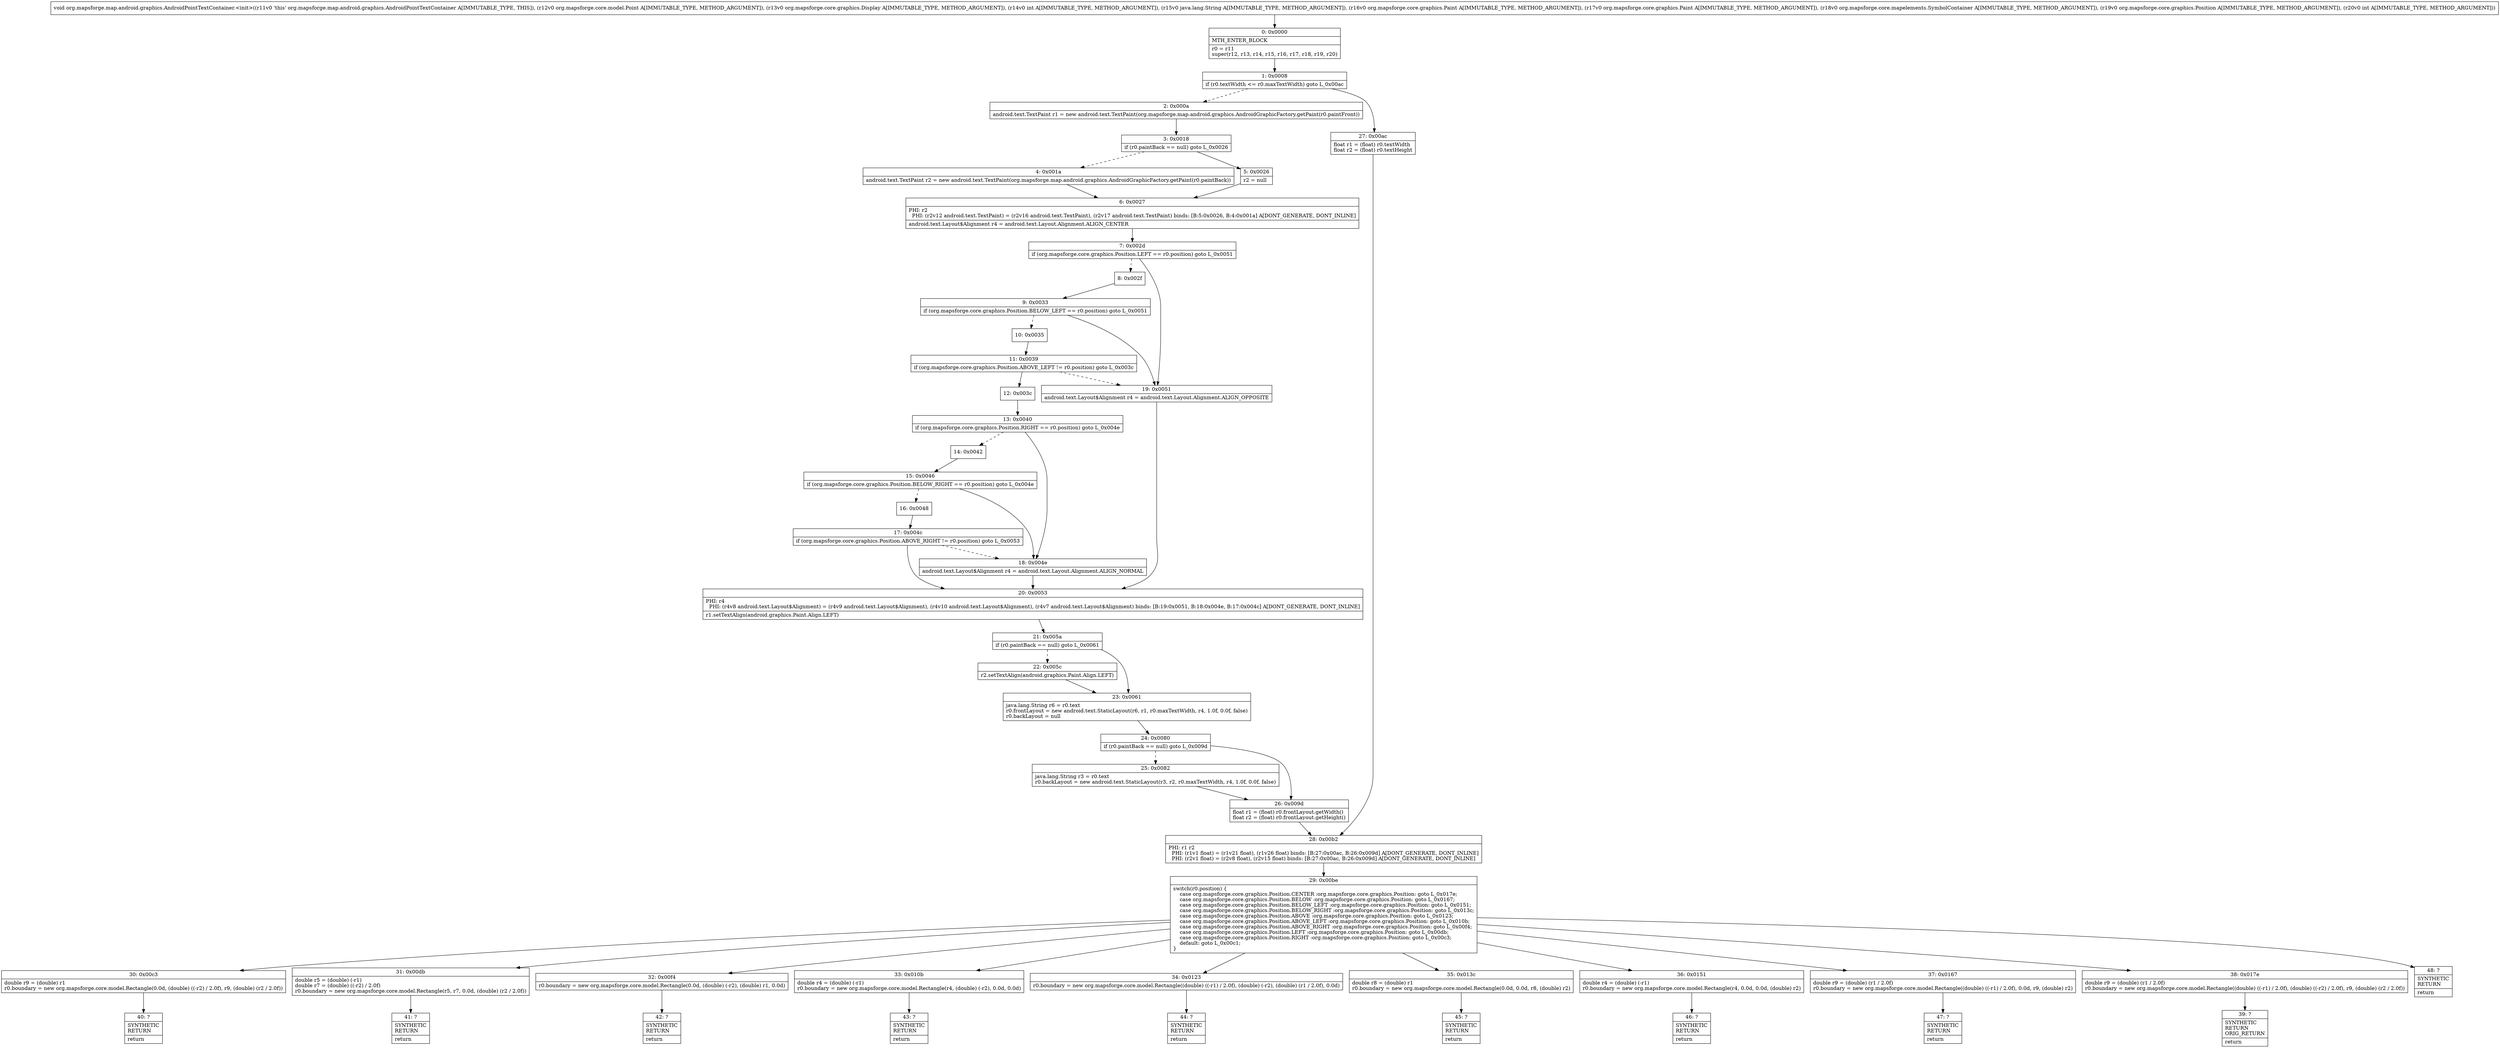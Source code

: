 digraph "CFG fororg.mapsforge.map.android.graphics.AndroidPointTextContainer.\<init\>(Lorg\/mapsforge\/core\/model\/Point;Lorg\/mapsforge\/core\/graphics\/Display;ILjava\/lang\/String;Lorg\/mapsforge\/core\/graphics\/Paint;Lorg\/mapsforge\/core\/graphics\/Paint;Lorg\/mapsforge\/core\/mapelements\/SymbolContainer;Lorg\/mapsforge\/core\/graphics\/Position;I)V" {
Node_0 [shape=record,label="{0\:\ 0x0000|MTH_ENTER_BLOCK\l|r0 = r11\lsuper(r12, r13, r14, r15, r16, r17, r18, r19, r20)\l}"];
Node_1 [shape=record,label="{1\:\ 0x0008|if (r0.textWidth \<= r0.maxTextWidth) goto L_0x00ac\l}"];
Node_2 [shape=record,label="{2\:\ 0x000a|android.text.TextPaint r1 = new android.text.TextPaint(org.mapsforge.map.android.graphics.AndroidGraphicFactory.getPaint(r0.paintFront))\l}"];
Node_3 [shape=record,label="{3\:\ 0x0018|if (r0.paintBack == null) goto L_0x0026\l}"];
Node_4 [shape=record,label="{4\:\ 0x001a|android.text.TextPaint r2 = new android.text.TextPaint(org.mapsforge.map.android.graphics.AndroidGraphicFactory.getPaint(r0.paintBack))\l}"];
Node_5 [shape=record,label="{5\:\ 0x0026|r2 = null\l}"];
Node_6 [shape=record,label="{6\:\ 0x0027|PHI: r2 \l  PHI: (r2v12 android.text.TextPaint) = (r2v16 android.text.TextPaint), (r2v17 android.text.TextPaint) binds: [B:5:0x0026, B:4:0x001a] A[DONT_GENERATE, DONT_INLINE]\l|android.text.Layout$Alignment r4 = android.text.Layout.Alignment.ALIGN_CENTER\l}"];
Node_7 [shape=record,label="{7\:\ 0x002d|if (org.mapsforge.core.graphics.Position.LEFT == r0.position) goto L_0x0051\l}"];
Node_8 [shape=record,label="{8\:\ 0x002f}"];
Node_9 [shape=record,label="{9\:\ 0x0033|if (org.mapsforge.core.graphics.Position.BELOW_LEFT == r0.position) goto L_0x0051\l}"];
Node_10 [shape=record,label="{10\:\ 0x0035}"];
Node_11 [shape=record,label="{11\:\ 0x0039|if (org.mapsforge.core.graphics.Position.ABOVE_LEFT != r0.position) goto L_0x003c\l}"];
Node_12 [shape=record,label="{12\:\ 0x003c}"];
Node_13 [shape=record,label="{13\:\ 0x0040|if (org.mapsforge.core.graphics.Position.RIGHT == r0.position) goto L_0x004e\l}"];
Node_14 [shape=record,label="{14\:\ 0x0042}"];
Node_15 [shape=record,label="{15\:\ 0x0046|if (org.mapsforge.core.graphics.Position.BELOW_RIGHT == r0.position) goto L_0x004e\l}"];
Node_16 [shape=record,label="{16\:\ 0x0048}"];
Node_17 [shape=record,label="{17\:\ 0x004c|if (org.mapsforge.core.graphics.Position.ABOVE_RIGHT != r0.position) goto L_0x0053\l}"];
Node_18 [shape=record,label="{18\:\ 0x004e|android.text.Layout$Alignment r4 = android.text.Layout.Alignment.ALIGN_NORMAL\l}"];
Node_19 [shape=record,label="{19\:\ 0x0051|android.text.Layout$Alignment r4 = android.text.Layout.Alignment.ALIGN_OPPOSITE\l}"];
Node_20 [shape=record,label="{20\:\ 0x0053|PHI: r4 \l  PHI: (r4v8 android.text.Layout$Alignment) = (r4v9 android.text.Layout$Alignment), (r4v10 android.text.Layout$Alignment), (r4v7 android.text.Layout$Alignment) binds: [B:19:0x0051, B:18:0x004e, B:17:0x004c] A[DONT_GENERATE, DONT_INLINE]\l|r1.setTextAlign(android.graphics.Paint.Align.LEFT)\l}"];
Node_21 [shape=record,label="{21\:\ 0x005a|if (r0.paintBack == null) goto L_0x0061\l}"];
Node_22 [shape=record,label="{22\:\ 0x005c|r2.setTextAlign(android.graphics.Paint.Align.LEFT)\l}"];
Node_23 [shape=record,label="{23\:\ 0x0061|java.lang.String r6 = r0.text\lr0.frontLayout = new android.text.StaticLayout(r6, r1, r0.maxTextWidth, r4, 1.0f, 0.0f, false)\lr0.backLayout = null\l}"];
Node_24 [shape=record,label="{24\:\ 0x0080|if (r0.paintBack == null) goto L_0x009d\l}"];
Node_25 [shape=record,label="{25\:\ 0x0082|java.lang.String r3 = r0.text\lr0.backLayout = new android.text.StaticLayout(r3, r2, r0.maxTextWidth, r4, 1.0f, 0.0f, false)\l}"];
Node_26 [shape=record,label="{26\:\ 0x009d|float r1 = (float) r0.frontLayout.getWidth()\lfloat r2 = (float) r0.frontLayout.getHeight()\l}"];
Node_27 [shape=record,label="{27\:\ 0x00ac|float r1 = (float) r0.textWidth\lfloat r2 = (float) r0.textHeight\l}"];
Node_28 [shape=record,label="{28\:\ 0x00b2|PHI: r1 r2 \l  PHI: (r1v1 float) = (r1v21 float), (r1v26 float) binds: [B:27:0x00ac, B:26:0x009d] A[DONT_GENERATE, DONT_INLINE]\l  PHI: (r2v1 float) = (r2v8 float), (r2v15 float) binds: [B:27:0x00ac, B:26:0x009d] A[DONT_GENERATE, DONT_INLINE]\l}"];
Node_29 [shape=record,label="{29\:\ 0x00be|switch(r0.position) \{\l    case org.mapsforge.core.graphics.Position.CENTER :org.mapsforge.core.graphics.Position: goto L_0x017e;\l    case org.mapsforge.core.graphics.Position.BELOW :org.mapsforge.core.graphics.Position: goto L_0x0167;\l    case org.mapsforge.core.graphics.Position.BELOW_LEFT :org.mapsforge.core.graphics.Position: goto L_0x0151;\l    case org.mapsforge.core.graphics.Position.BELOW_RIGHT :org.mapsforge.core.graphics.Position: goto L_0x013c;\l    case org.mapsforge.core.graphics.Position.ABOVE :org.mapsforge.core.graphics.Position: goto L_0x0123;\l    case org.mapsforge.core.graphics.Position.ABOVE_LEFT :org.mapsforge.core.graphics.Position: goto L_0x010b;\l    case org.mapsforge.core.graphics.Position.ABOVE_RIGHT :org.mapsforge.core.graphics.Position: goto L_0x00f4;\l    case org.mapsforge.core.graphics.Position.LEFT :org.mapsforge.core.graphics.Position: goto L_0x00db;\l    case org.mapsforge.core.graphics.Position.RIGHT :org.mapsforge.core.graphics.Position: goto L_0x00c3;\l    default: goto L_0x00c1;\l\}\l}"];
Node_30 [shape=record,label="{30\:\ 0x00c3|double r9 = (double) r1\lr0.boundary = new org.mapsforge.core.model.Rectangle(0.0d, (double) ((\-r2) \/ 2.0f), r9, (double) (r2 \/ 2.0f))\l}"];
Node_31 [shape=record,label="{31\:\ 0x00db|double r5 = (double) (\-r1)\ldouble r7 = (double) ((\-r2) \/ 2.0f)\lr0.boundary = new org.mapsforge.core.model.Rectangle(r5, r7, 0.0d, (double) (r2 \/ 2.0f))\l}"];
Node_32 [shape=record,label="{32\:\ 0x00f4|r0.boundary = new org.mapsforge.core.model.Rectangle(0.0d, (double) (\-r2), (double) r1, 0.0d)\l}"];
Node_33 [shape=record,label="{33\:\ 0x010b|double r4 = (double) (\-r1)\lr0.boundary = new org.mapsforge.core.model.Rectangle(r4, (double) (\-r2), 0.0d, 0.0d)\l}"];
Node_34 [shape=record,label="{34\:\ 0x0123|r0.boundary = new org.mapsforge.core.model.Rectangle((double) ((\-r1) \/ 2.0f), (double) (\-r2), (double) (r1 \/ 2.0f), 0.0d)\l}"];
Node_35 [shape=record,label="{35\:\ 0x013c|double r8 = (double) r1\lr0.boundary = new org.mapsforge.core.model.Rectangle(0.0d, 0.0d, r8, (double) r2)\l}"];
Node_36 [shape=record,label="{36\:\ 0x0151|double r4 = (double) (\-r1)\lr0.boundary = new org.mapsforge.core.model.Rectangle(r4, 0.0d, 0.0d, (double) r2)\l}"];
Node_37 [shape=record,label="{37\:\ 0x0167|double r9 = (double) (r1 \/ 2.0f)\lr0.boundary = new org.mapsforge.core.model.Rectangle((double) ((\-r1) \/ 2.0f), 0.0d, r9, (double) r2)\l}"];
Node_38 [shape=record,label="{38\:\ 0x017e|double r9 = (double) (r1 \/ 2.0f)\lr0.boundary = new org.mapsforge.core.model.Rectangle((double) ((\-r1) \/ 2.0f), (double) ((\-r2) \/ 2.0f), r9, (double) (r2 \/ 2.0f))\l}"];
Node_39 [shape=record,label="{39\:\ ?|SYNTHETIC\lRETURN\lORIG_RETURN\l|return\l}"];
Node_40 [shape=record,label="{40\:\ ?|SYNTHETIC\lRETURN\l|return\l}"];
Node_41 [shape=record,label="{41\:\ ?|SYNTHETIC\lRETURN\l|return\l}"];
Node_42 [shape=record,label="{42\:\ ?|SYNTHETIC\lRETURN\l|return\l}"];
Node_43 [shape=record,label="{43\:\ ?|SYNTHETIC\lRETURN\l|return\l}"];
Node_44 [shape=record,label="{44\:\ ?|SYNTHETIC\lRETURN\l|return\l}"];
Node_45 [shape=record,label="{45\:\ ?|SYNTHETIC\lRETURN\l|return\l}"];
Node_46 [shape=record,label="{46\:\ ?|SYNTHETIC\lRETURN\l|return\l}"];
Node_47 [shape=record,label="{47\:\ ?|SYNTHETIC\lRETURN\l|return\l}"];
Node_48 [shape=record,label="{48\:\ ?|SYNTHETIC\lRETURN\l|return\l}"];
MethodNode[shape=record,label="{void org.mapsforge.map.android.graphics.AndroidPointTextContainer.\<init\>((r11v0 'this' org.mapsforge.map.android.graphics.AndroidPointTextContainer A[IMMUTABLE_TYPE, THIS]), (r12v0 org.mapsforge.core.model.Point A[IMMUTABLE_TYPE, METHOD_ARGUMENT]), (r13v0 org.mapsforge.core.graphics.Display A[IMMUTABLE_TYPE, METHOD_ARGUMENT]), (r14v0 int A[IMMUTABLE_TYPE, METHOD_ARGUMENT]), (r15v0 java.lang.String A[IMMUTABLE_TYPE, METHOD_ARGUMENT]), (r16v0 org.mapsforge.core.graphics.Paint A[IMMUTABLE_TYPE, METHOD_ARGUMENT]), (r17v0 org.mapsforge.core.graphics.Paint A[IMMUTABLE_TYPE, METHOD_ARGUMENT]), (r18v0 org.mapsforge.core.mapelements.SymbolContainer A[IMMUTABLE_TYPE, METHOD_ARGUMENT]), (r19v0 org.mapsforge.core.graphics.Position A[IMMUTABLE_TYPE, METHOD_ARGUMENT]), (r20v0 int A[IMMUTABLE_TYPE, METHOD_ARGUMENT])) }"];
MethodNode -> Node_0;
Node_0 -> Node_1;
Node_1 -> Node_2[style=dashed];
Node_1 -> Node_27;
Node_2 -> Node_3;
Node_3 -> Node_4[style=dashed];
Node_3 -> Node_5;
Node_4 -> Node_6;
Node_5 -> Node_6;
Node_6 -> Node_7;
Node_7 -> Node_8[style=dashed];
Node_7 -> Node_19;
Node_8 -> Node_9;
Node_9 -> Node_10[style=dashed];
Node_9 -> Node_19;
Node_10 -> Node_11;
Node_11 -> Node_12;
Node_11 -> Node_19[style=dashed];
Node_12 -> Node_13;
Node_13 -> Node_14[style=dashed];
Node_13 -> Node_18;
Node_14 -> Node_15;
Node_15 -> Node_16[style=dashed];
Node_15 -> Node_18;
Node_16 -> Node_17;
Node_17 -> Node_18[style=dashed];
Node_17 -> Node_20;
Node_18 -> Node_20;
Node_19 -> Node_20;
Node_20 -> Node_21;
Node_21 -> Node_22[style=dashed];
Node_21 -> Node_23;
Node_22 -> Node_23;
Node_23 -> Node_24;
Node_24 -> Node_25[style=dashed];
Node_24 -> Node_26;
Node_25 -> Node_26;
Node_26 -> Node_28;
Node_27 -> Node_28;
Node_28 -> Node_29;
Node_29 -> Node_30;
Node_29 -> Node_31;
Node_29 -> Node_32;
Node_29 -> Node_33;
Node_29 -> Node_34;
Node_29 -> Node_35;
Node_29 -> Node_36;
Node_29 -> Node_37;
Node_29 -> Node_38;
Node_29 -> Node_48;
Node_30 -> Node_40;
Node_31 -> Node_41;
Node_32 -> Node_42;
Node_33 -> Node_43;
Node_34 -> Node_44;
Node_35 -> Node_45;
Node_36 -> Node_46;
Node_37 -> Node_47;
Node_38 -> Node_39;
}

